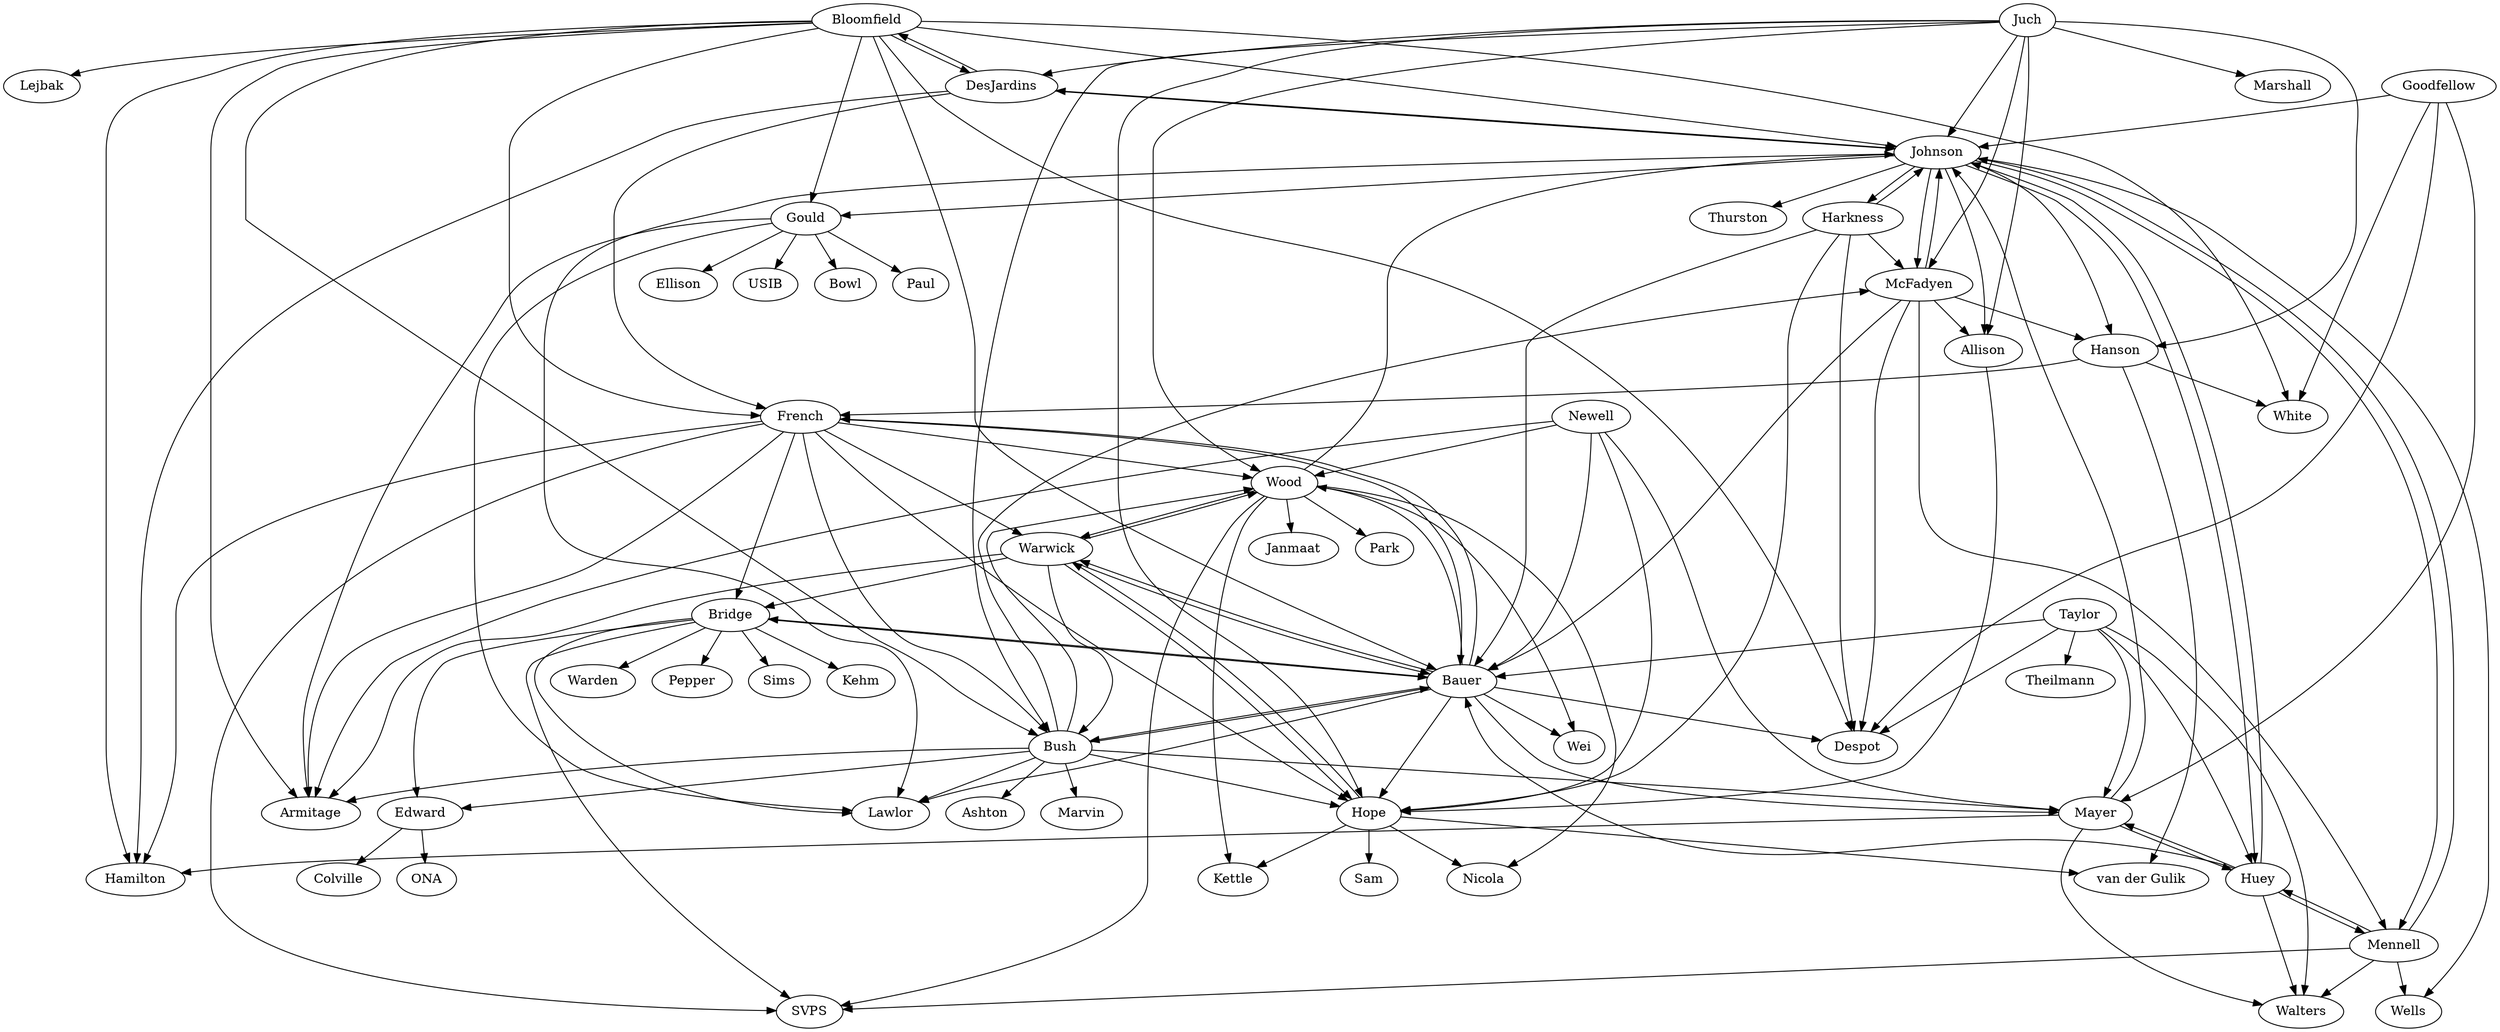 
digraph anyrelation {
    overlap = false;

    // Node Properties

"Bloomfield" -> "Lejbak"
"Juch" -> "Marshall"
"Juch" -> "McFadyen"
"Juch" -> "Hanson"
"Juch" -> "DesJardins"
"Juch" -> "Allison"
"Juch" -> "Johnson"
"Juch" -> "Wood"
"Juch" -> "Hope"
"Juch" -> "Bush"
"Bloomfield" -> "White"
"Hanson" -> "White"
"Goodfellow" -> "White"
"Goodfellow" -> "Mayer"
"Goodfellow" -> "Despot"
"Goodfellow" -> "Johnson"
"French" -> "Hamilton"
"Bloomfield" -> "Hamilton"
"Mayer" -> "Hamilton"
"DesJardins" -> "Hamilton"
"Bloomfield" -> "French"
"Bloomfield" -> "Despot"
"Bloomfield" -> "DesJardins"
"Bloomfield" -> "Johnson"
"Bloomfield" -> "Gould"
"Bloomfield" -> "Bush"
"Bloomfield" -> "Bauer"
"Bloomfield" -> "Armitage"
"DesJardins" -> "Bloomfield"
"Mennell" -> "Walters"
"Mayer" -> "Walters"
"Huey" -> "Walters"
"Taylor" -> "Walters"
"Taylor" -> "Theilmann"
"Taylor" -> "Mayer"
"Taylor" -> "Huey"
"Taylor" -> "Despot"
"Taylor" -> "Bauer"
"Newell" -> "Mayer"
"Newell" -> "Wood"
"Newell" -> "Hope"
"Newell" -> "Bauer"
"Newell" -> "Armitage"
"Mennell" -> "Wells"
"Johnson" -> "Wells"
"Johnson" -> "Thurston"
"Mennell" -> "SVPS"
"Mennell" -> "Huey"
"Mennell" -> "Johnson"
"McFadyen" -> "Mennell"
"Huey" -> "Mennell"
"Johnson" -> "Mennell"
"Mayer" -> "Huey"
"Huey" -> "Mayer"
"Huey" -> "Johnson"
"Huey" -> "Bauer"
"Johnson" -> "Huey"
"Harkness" -> "McFadyen"
"Harkness" -> "Despot"
"Harkness" -> "Johnson"
"Harkness" -> "Hope"
"Harkness" -> "Bauer"
"Johnson" -> "Harkness"
"McFadyen" -> "Hanson"
"Hanson" -> "van der Gulik"
"Hanson" -> "French"
"Johnson" -> "Hanson"
"DesJardins" -> "French"
"DesJardins" -> "Johnson"
"Johnson" -> "DesJardins"
"McFadyen" -> "Allison"
"Allison" -> "Hope"
"Johnson" -> "Allison"
"Gould" -> "Bowl"
"Gould" -> "Paul"
"Gould" -> "Ellison"
"Gould" -> "USIB"
"Johnson" -> "Gould"
"Gould" -> "Lawlor"
"Gould" -> "Armitage"
"Edward" -> "Colville"
"Edward" -> "ONA"
"Bridge" -> "Warden"
"Bridge" -> "Pepper"
"Bridge" -> "Sims"
"Bridge" -> "Kehm"
"Wood" -> "Janmaat"
"Wood" -> "Park"
"French" -> "SVPS"
"Bridge" -> "SVPS"
"Wood" -> "SVPS"
"McFadyen" -> "Johnson"
"Mayer" -> "Johnson"
"Johnson" -> "Lawlor"
"Johnson" -> "McFadyen"
"Wood" -> "Johnson"
"Hope" -> "Sam"
"Hope" -> "van der Gulik"
"Wood" -> "Nicola"
"Hope" -> "Nicola"
"Wood" -> "Kettle"
"Hope" -> "Kettle"
"Bush" -> "Marvin"
"McFadyen" -> "Despot"
"McFadyen" -> "Bauer"
"Bush" -> "McFadyen"
"Bush" -> "Ashton"
"Bridge" -> "Edward"
"Bush" -> "Edward"
"French" -> "Armitage"
"Warwick" -> "Armitage"
"Bush" -> "Armitage"
"Wood" -> "Wei"
"Bauer" -> "Wei"
"Bridge" -> "Lawlor"
"Bush" -> "Lawlor"
"Bauer" -> "Lawlor"
"French" -> "Warwick"
"French" -> "Bridge"
"French" -> "Wood"
"French" -> "Hope"
"French" -> "Bush"
"French" -> "Bauer"
"Bauer" -> "French"
"Bush" -> "Mayer"
"Bauer" -> "Mayer"
"Bauer" -> "Despot"
"Warwick" -> "Bridge"
"Warwick" -> "Wood"
"Warwick" -> "Hope"
"Warwick" -> "Bush"
"Warwick" -> "Bauer"
"Wood" -> "Warwick"
"Hope" -> "Warwick"
"Bauer" -> "Warwick"
"Bridge" -> "Bauer"
"Bauer" -> "Bridge"
"Bush" -> "Wood"
"Bauer" -> "Wood"
"Bush" -> "Hope"
"Bauer" -> "Hope"
"Bush" -> "Bauer"
"Bauer" -> "Bush"

}